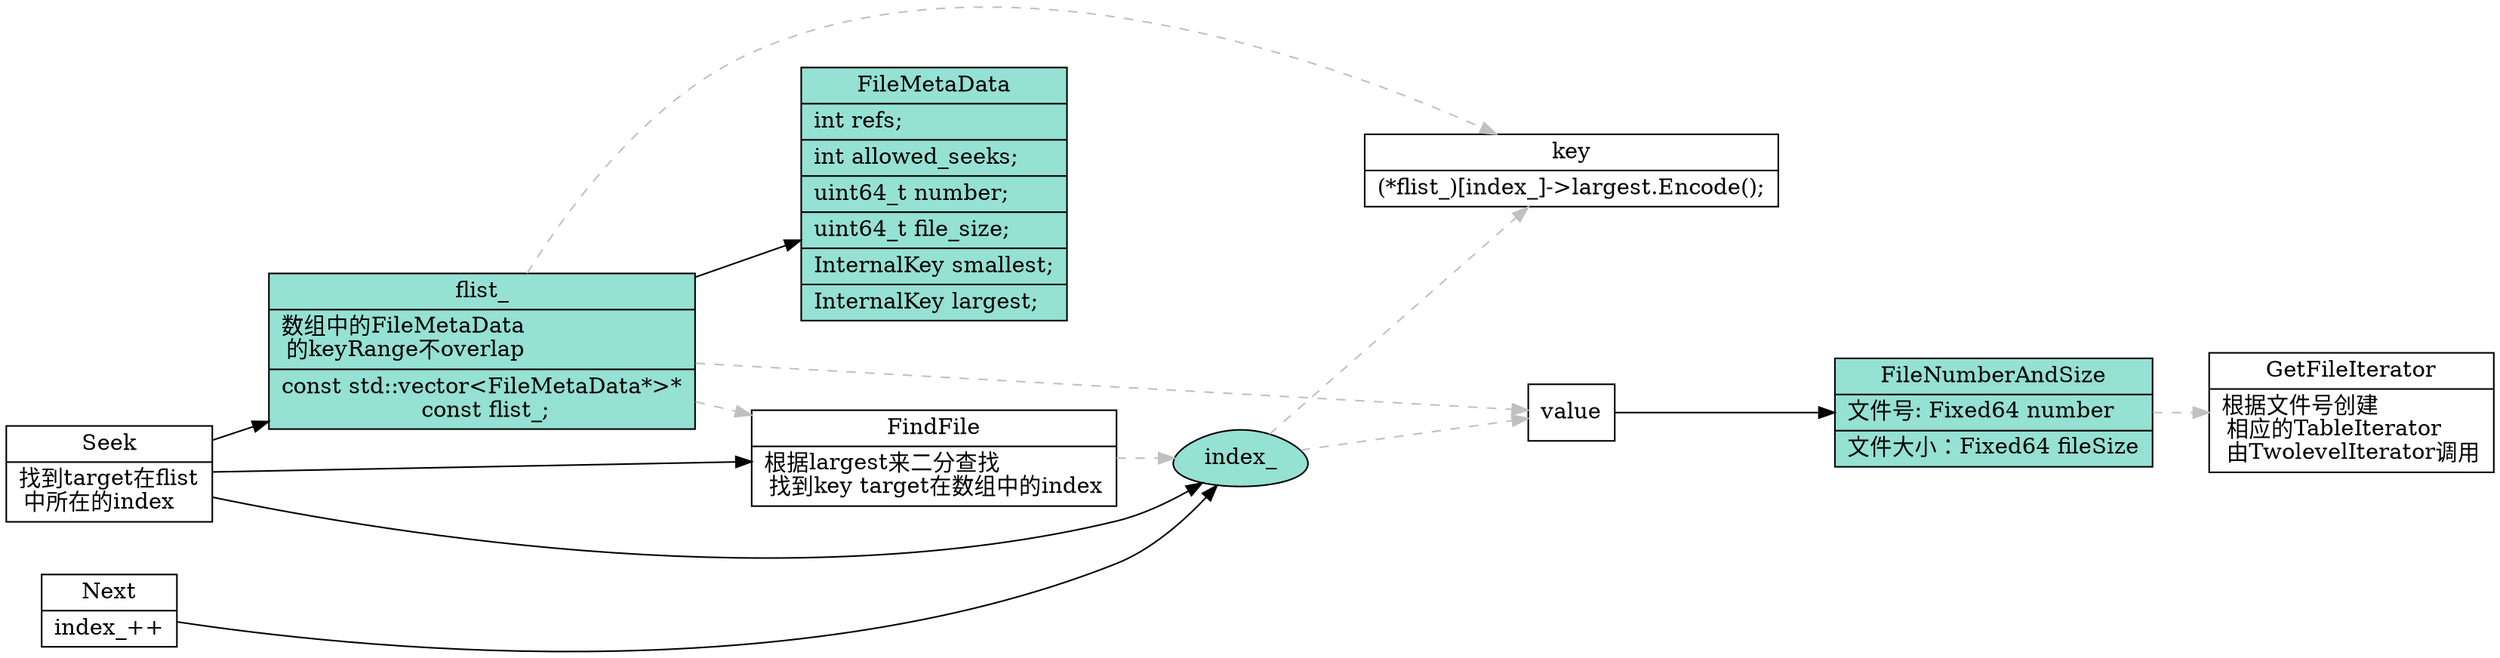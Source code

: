 digraph LevelFileNumIterator {
  node[shape=box;];
  newrank=true;
  rankdir=LR;
  Seek -> {
    FindFile;
    index_;
    flist_;
  }
  FileNumberAndSize[
    fillcolor="#95e1d3";
    style=filled;
    shape="record";
    label="{{
      FileNumberAndSize|
      文件号: Fixed64 number\l|
      文件大小：Fixed64 fileSize\l
    }}";
  ];
  flist_[
    fillcolor="#95e1d3";
    style=filled;
    shape="record";
    label="{{
      flist_|
      数组中的FileMetaData\l 
      的keyRange不overlap\l|
        const std::vector\<FileMetaData*\>*\l const flist_;
    }}";
  ];
  FindFile[
    shape="record";
    label="{{
      FindFile|
      根据largest来二分查找\l
      找到key target在数组中的index\l
    }}";
  ];
  FileMetaData[
    fillcolor="#95e1d3";
    style=filled;
    shape="record";
    label="{{
      FileMetaData|
      int refs;\l|
      int allowed_seeks;\l|
      uint64_t number;\l|
      uint64_t file_size;\l|
      InternalKey smallest;\l|
      InternalKey largest;\l
    }}";
  ];
  index_[shape=egg; fillcolor="#95e1d3"; style=filled;];
  Next[
    shape="record";
    label="{{
      Next|
      index_++
    }}";
  ];
  Seek[
    shape="record";
    label="{{
      Seek|
      找到target在flist\l 
      中所在的index\l
    }}";
  ];

  flist_ -> FileMetaData;
  Next -> index_;
  key[
    shape="record";
    label="{{
      key|
        (*flist_)[index_]-\>largest.Encode();
    }}";
  ];
  value -> FileNumberAndSize;
  GetFileIterator[
    shape="record";
    label="{{
      GetFileIterator|
      根据文件号创建\l 
      相应的TableIterator\l
      由TwolevelIterator调用\l
    }}";
  ];
  {
    edge[style=dashed;color=gray];
    flist_ -> FindFile;
    FindFile -> index_;
    {flist_;index_} -> {key;value}
    FileNumberAndSize -> GetFileIterator;
  }
  {rank=same;Seek;Next;}
}
